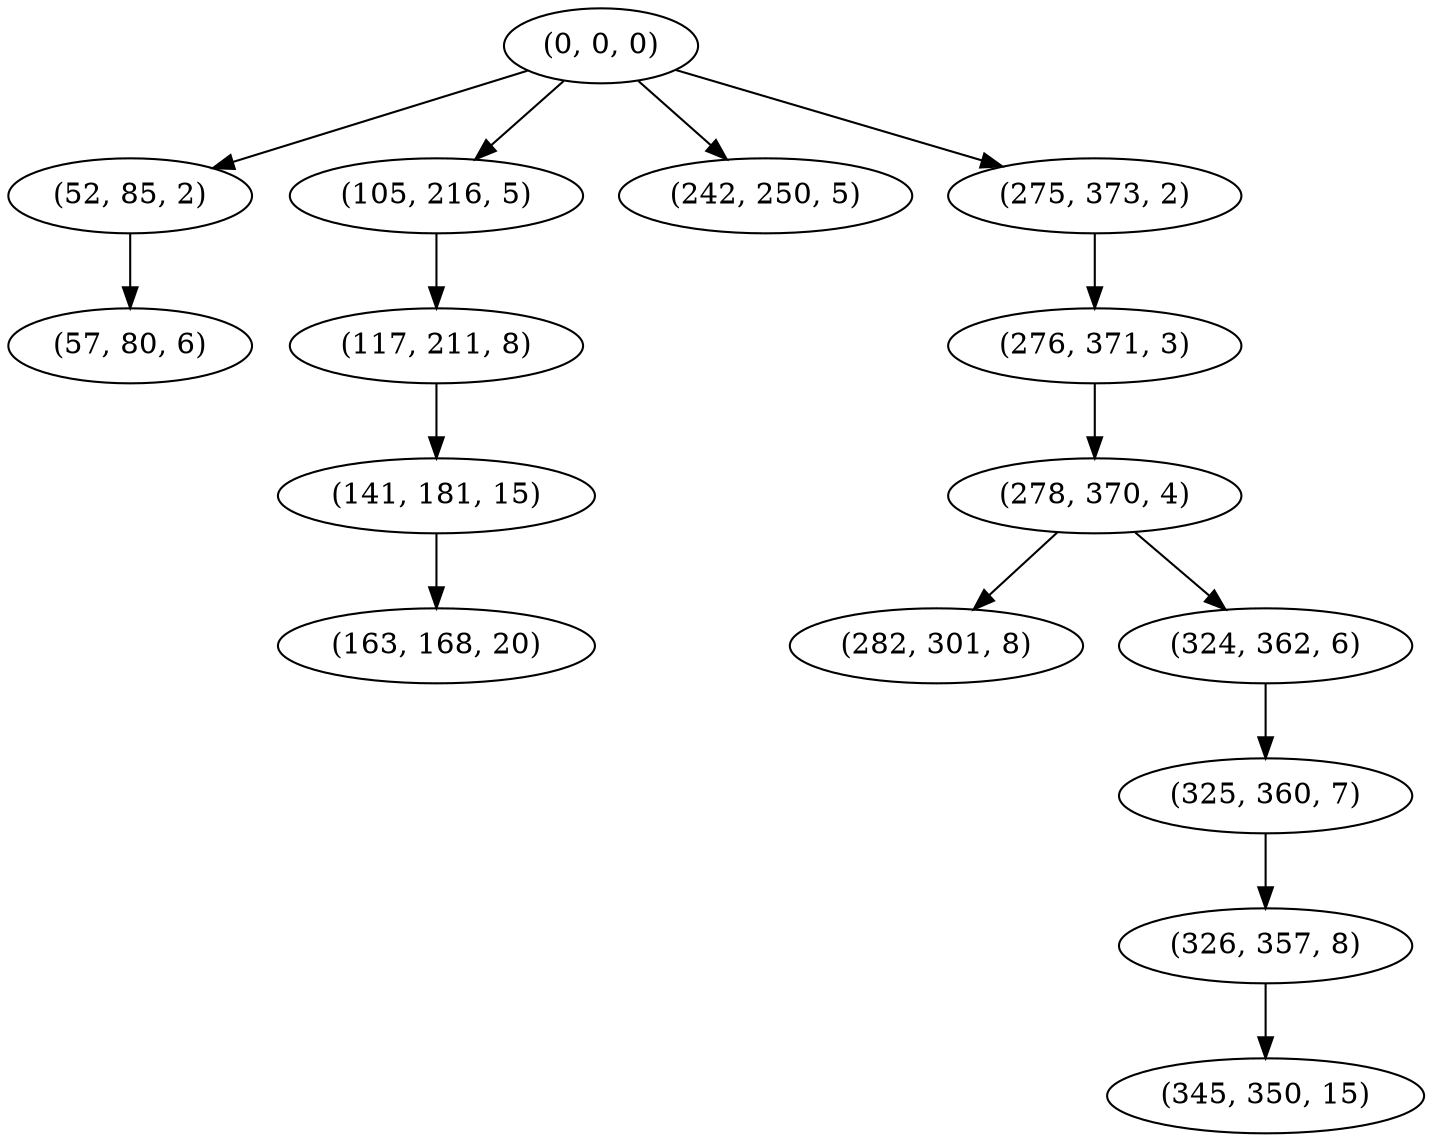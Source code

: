digraph tree {
    "(0, 0, 0)";
    "(52, 85, 2)";
    "(57, 80, 6)";
    "(105, 216, 5)";
    "(117, 211, 8)";
    "(141, 181, 15)";
    "(163, 168, 20)";
    "(242, 250, 5)";
    "(275, 373, 2)";
    "(276, 371, 3)";
    "(278, 370, 4)";
    "(282, 301, 8)";
    "(324, 362, 6)";
    "(325, 360, 7)";
    "(326, 357, 8)";
    "(345, 350, 15)";
    "(0, 0, 0)" -> "(52, 85, 2)";
    "(0, 0, 0)" -> "(105, 216, 5)";
    "(0, 0, 0)" -> "(242, 250, 5)";
    "(0, 0, 0)" -> "(275, 373, 2)";
    "(52, 85, 2)" -> "(57, 80, 6)";
    "(105, 216, 5)" -> "(117, 211, 8)";
    "(117, 211, 8)" -> "(141, 181, 15)";
    "(141, 181, 15)" -> "(163, 168, 20)";
    "(275, 373, 2)" -> "(276, 371, 3)";
    "(276, 371, 3)" -> "(278, 370, 4)";
    "(278, 370, 4)" -> "(282, 301, 8)";
    "(278, 370, 4)" -> "(324, 362, 6)";
    "(324, 362, 6)" -> "(325, 360, 7)";
    "(325, 360, 7)" -> "(326, 357, 8)";
    "(326, 357, 8)" -> "(345, 350, 15)";
}
